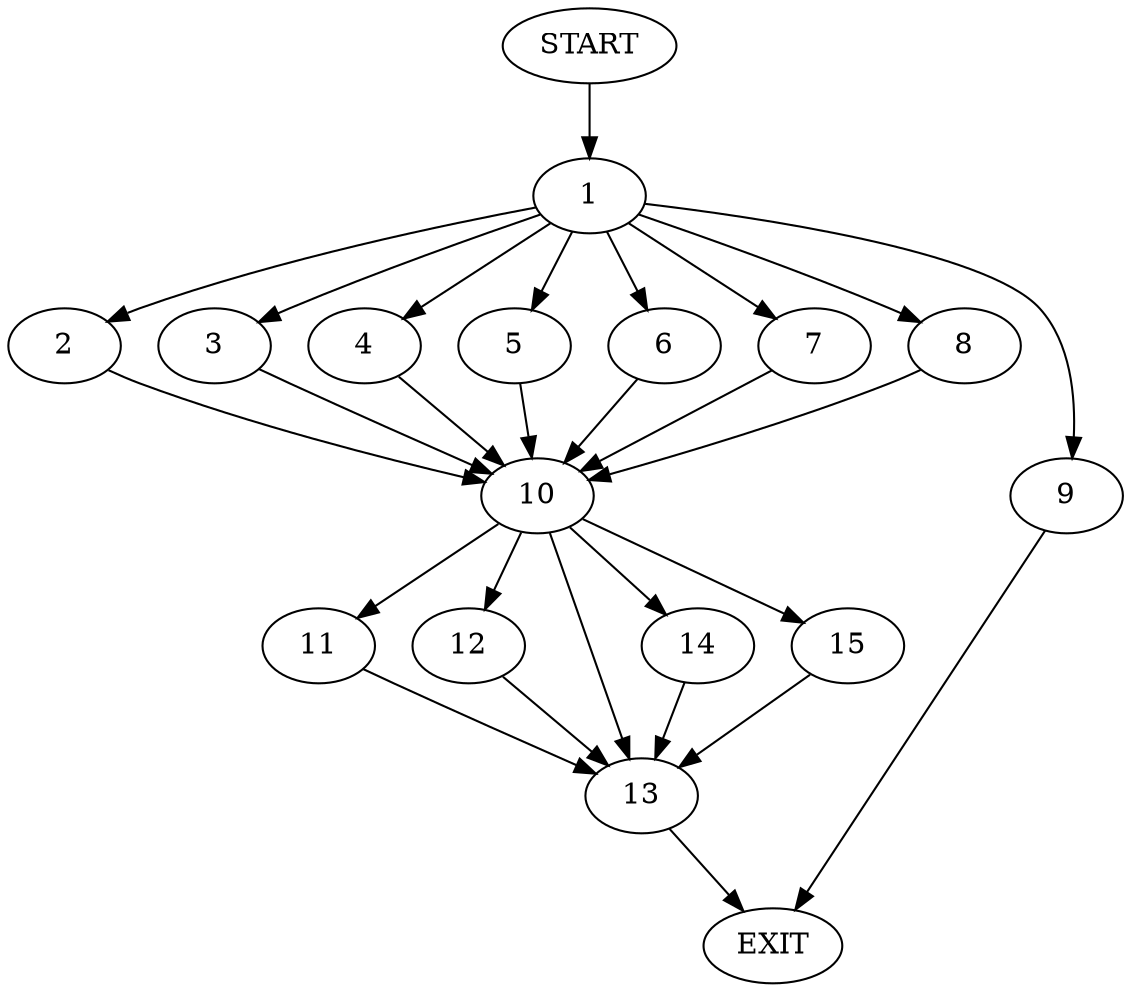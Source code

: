 digraph {
0 [label="START"]
16 [label="EXIT"]
0 -> 1
1 -> 2
1 -> 3
1 -> 4
1 -> 5
1 -> 6
1 -> 7
1 -> 8
1 -> 9
5 -> 10
8 -> 10
3 -> 10
4 -> 10
9 -> 16
6 -> 10
2 -> 10
7 -> 10
10 -> 11
10 -> 12
10 -> 13
10 -> 14
10 -> 15
14 -> 13
15 -> 13
12 -> 13
13 -> 16
11 -> 13
}
